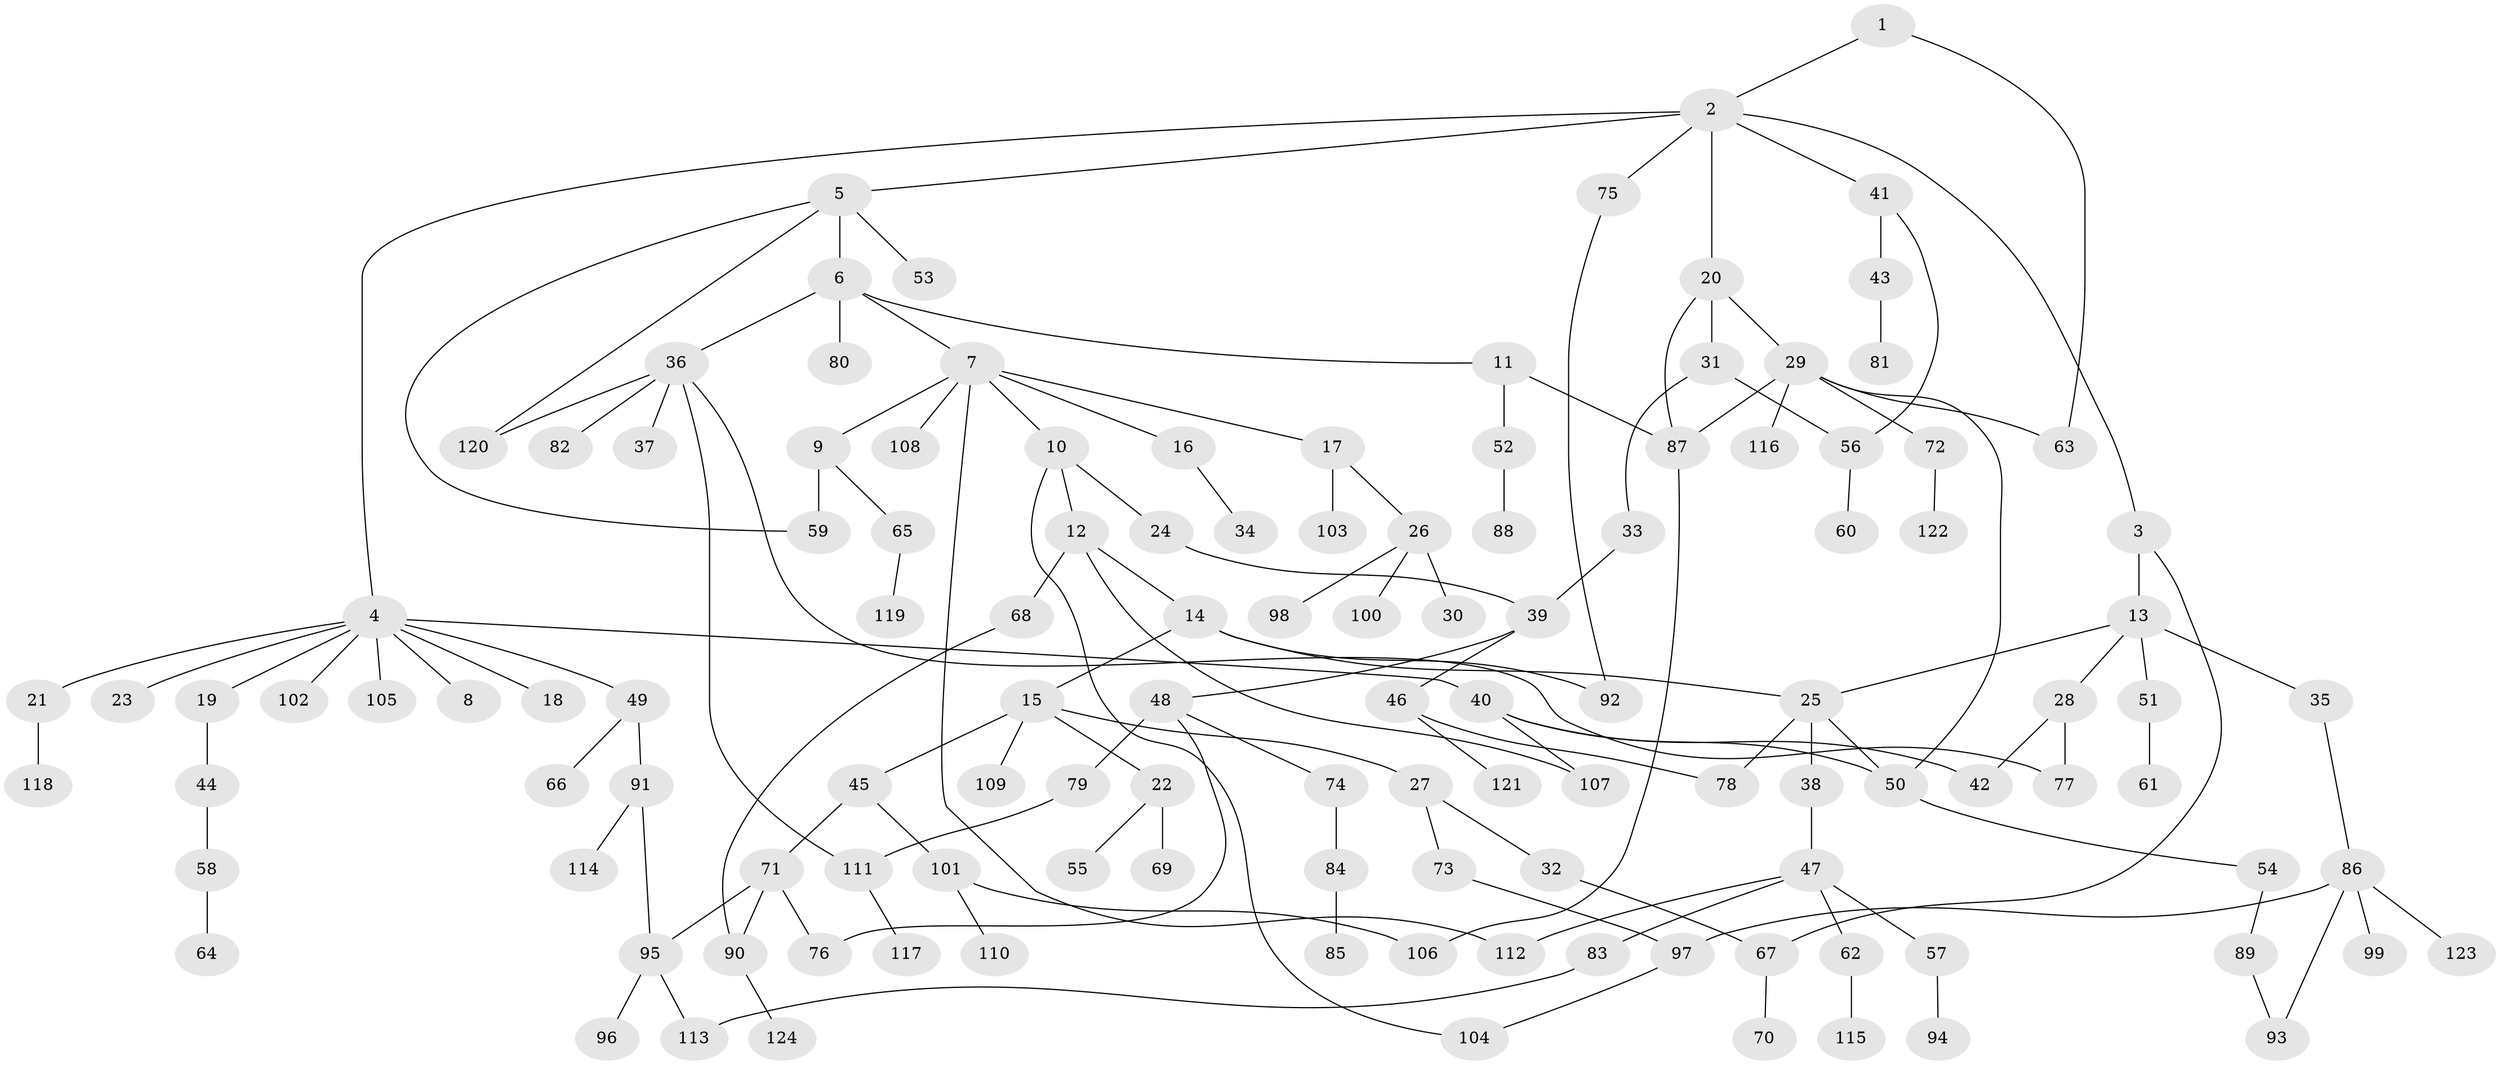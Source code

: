 // Generated by graph-tools (version 1.1) at 2025/13/03/09/25 04:13:29]
// undirected, 124 vertices, 149 edges
graph export_dot {
graph [start="1"]
  node [color=gray90,style=filled];
  1;
  2;
  3;
  4;
  5;
  6;
  7;
  8;
  9;
  10;
  11;
  12;
  13;
  14;
  15;
  16;
  17;
  18;
  19;
  20;
  21;
  22;
  23;
  24;
  25;
  26;
  27;
  28;
  29;
  30;
  31;
  32;
  33;
  34;
  35;
  36;
  37;
  38;
  39;
  40;
  41;
  42;
  43;
  44;
  45;
  46;
  47;
  48;
  49;
  50;
  51;
  52;
  53;
  54;
  55;
  56;
  57;
  58;
  59;
  60;
  61;
  62;
  63;
  64;
  65;
  66;
  67;
  68;
  69;
  70;
  71;
  72;
  73;
  74;
  75;
  76;
  77;
  78;
  79;
  80;
  81;
  82;
  83;
  84;
  85;
  86;
  87;
  88;
  89;
  90;
  91;
  92;
  93;
  94;
  95;
  96;
  97;
  98;
  99;
  100;
  101;
  102;
  103;
  104;
  105;
  106;
  107;
  108;
  109;
  110;
  111;
  112;
  113;
  114;
  115;
  116;
  117;
  118;
  119;
  120;
  121;
  122;
  123;
  124;
  1 -- 2;
  1 -- 63;
  2 -- 3;
  2 -- 4;
  2 -- 5;
  2 -- 20;
  2 -- 41;
  2 -- 75;
  3 -- 13;
  3 -- 67;
  4 -- 8;
  4 -- 18;
  4 -- 19;
  4 -- 21;
  4 -- 23;
  4 -- 40;
  4 -- 49;
  4 -- 102;
  4 -- 105;
  5 -- 6;
  5 -- 53;
  5 -- 59;
  5 -- 120;
  6 -- 7;
  6 -- 11;
  6 -- 36;
  6 -- 80;
  7 -- 9;
  7 -- 10;
  7 -- 16;
  7 -- 17;
  7 -- 108;
  7 -- 112;
  9 -- 65;
  9 -- 59;
  10 -- 12;
  10 -- 24;
  10 -- 104;
  11 -- 52;
  11 -- 87;
  12 -- 14;
  12 -- 68;
  12 -- 107;
  13 -- 25;
  13 -- 28;
  13 -- 35;
  13 -- 51;
  14 -- 15;
  14 -- 92;
  14 -- 25;
  15 -- 22;
  15 -- 27;
  15 -- 45;
  15 -- 109;
  16 -- 34;
  17 -- 26;
  17 -- 103;
  19 -- 44;
  20 -- 29;
  20 -- 31;
  20 -- 87;
  21 -- 118;
  22 -- 55;
  22 -- 69;
  24 -- 39;
  25 -- 38;
  25 -- 78;
  25 -- 50;
  26 -- 30;
  26 -- 98;
  26 -- 100;
  27 -- 32;
  27 -- 73;
  28 -- 77;
  28 -- 42;
  29 -- 50;
  29 -- 72;
  29 -- 116;
  29 -- 87;
  29 -- 63;
  31 -- 33;
  31 -- 56;
  32 -- 67;
  33 -- 39;
  35 -- 86;
  36 -- 37;
  36 -- 77;
  36 -- 82;
  36 -- 111;
  36 -- 120;
  38 -- 47;
  39 -- 46;
  39 -- 48;
  40 -- 42;
  40 -- 107;
  40 -- 50;
  41 -- 43;
  41 -- 56;
  43 -- 81;
  44 -- 58;
  45 -- 71;
  45 -- 101;
  46 -- 78;
  46 -- 121;
  47 -- 57;
  47 -- 62;
  47 -- 83;
  47 -- 112;
  48 -- 74;
  48 -- 79;
  48 -- 76;
  49 -- 66;
  49 -- 91;
  50 -- 54;
  51 -- 61;
  52 -- 88;
  54 -- 89;
  56 -- 60;
  57 -- 94;
  58 -- 64;
  62 -- 115;
  65 -- 119;
  67 -- 70;
  68 -- 90;
  71 -- 76;
  71 -- 95;
  71 -- 90;
  72 -- 122;
  73 -- 97;
  74 -- 84;
  75 -- 92;
  79 -- 111;
  83 -- 113;
  84 -- 85;
  86 -- 97;
  86 -- 99;
  86 -- 123;
  86 -- 93;
  87 -- 106;
  89 -- 93;
  90 -- 124;
  91 -- 114;
  91 -- 95;
  95 -- 96;
  95 -- 113;
  97 -- 104;
  101 -- 110;
  101 -- 106;
  111 -- 117;
}
